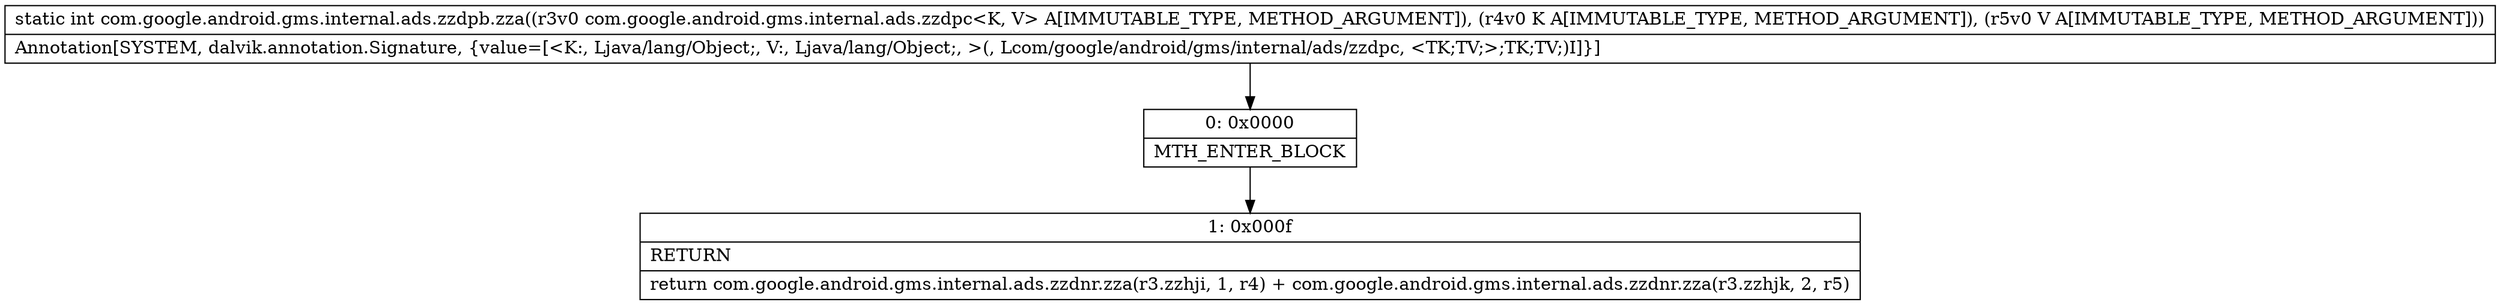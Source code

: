 digraph "CFG forcom.google.android.gms.internal.ads.zzdpb.zza(Lcom\/google\/android\/gms\/internal\/ads\/zzdpc;Ljava\/lang\/Object;Ljava\/lang\/Object;)I" {
Node_0 [shape=record,label="{0\:\ 0x0000|MTH_ENTER_BLOCK\l}"];
Node_1 [shape=record,label="{1\:\ 0x000f|RETURN\l|return com.google.android.gms.internal.ads.zzdnr.zza(r3.zzhji, 1, r4) + com.google.android.gms.internal.ads.zzdnr.zza(r3.zzhjk, 2, r5)\l}"];
MethodNode[shape=record,label="{static int com.google.android.gms.internal.ads.zzdpb.zza((r3v0 com.google.android.gms.internal.ads.zzdpc\<K, V\> A[IMMUTABLE_TYPE, METHOD_ARGUMENT]), (r4v0 K A[IMMUTABLE_TYPE, METHOD_ARGUMENT]), (r5v0 V A[IMMUTABLE_TYPE, METHOD_ARGUMENT]))  | Annotation[SYSTEM, dalvik.annotation.Signature, \{value=[\<K:, Ljava\/lang\/Object;, V:, Ljava\/lang\/Object;, \>(, Lcom\/google\/android\/gms\/internal\/ads\/zzdpc, \<TK;TV;\>;TK;TV;)I]\}]\l}"];
MethodNode -> Node_0;
Node_0 -> Node_1;
}


